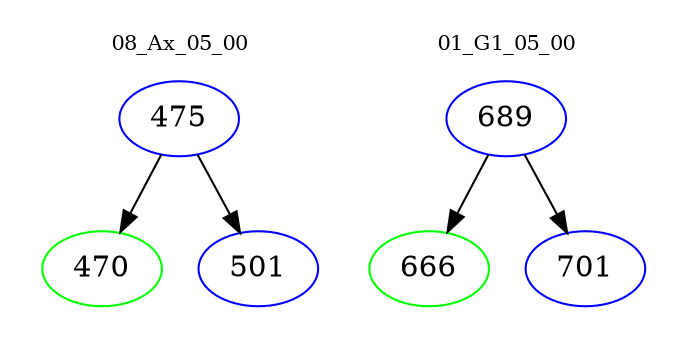 digraph{
subgraph cluster_0 {
color = white
label = "08_Ax_05_00";
fontsize=10;
T0_475 [label="475", color="blue"]
T0_475 -> T0_470 [color="black"]
T0_470 [label="470", color="green"]
T0_475 -> T0_501 [color="black"]
T0_501 [label="501", color="blue"]
}
subgraph cluster_1 {
color = white
label = "01_G1_05_00";
fontsize=10;
T1_689 [label="689", color="blue"]
T1_689 -> T1_666 [color="black"]
T1_666 [label="666", color="green"]
T1_689 -> T1_701 [color="black"]
T1_701 [label="701", color="blue"]
}
}
